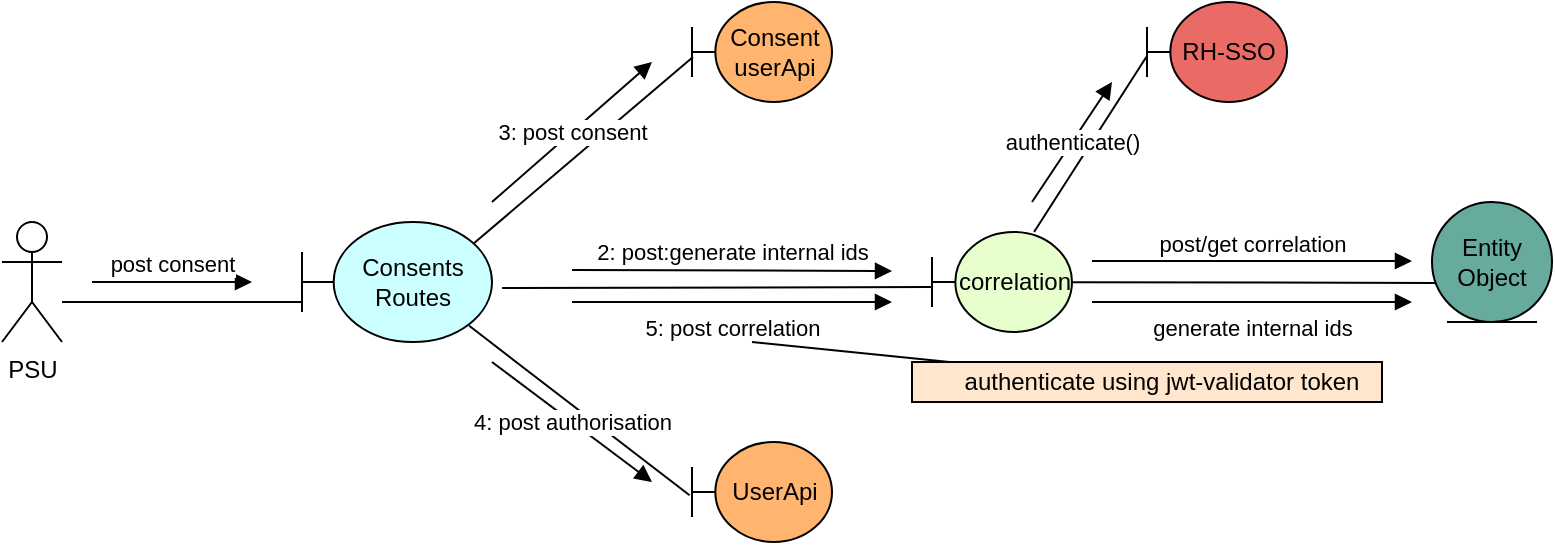 <mxfile version="10.8.0" type="github"><diagram id="684sX0XfvXuVuNEk2pF1" name="Page-1"><mxGraphModel dx="1358" dy="875" grid="1" gridSize="10" guides="1" tooltips="1" connect="1" arrows="1" fold="1" page="1" pageScale="1" pageWidth="850" pageHeight="1100" math="0" shadow="0"><root><mxCell id="0"/><mxCell id="1" parent="0"/><mxCell id="zUb0gYZI1_zbsveK4TQf-42" style="edgeStyle=orthogonalEdgeStyle;rounded=0;orthogonalLoop=1;jettySize=auto;html=1;strokeColor=#000000;endArrow=none;endFill=0;" parent="1" source="zUb0gYZI1_zbsveK4TQf-1" target="zUb0gYZI1_zbsveK4TQf-31" edge="1"><mxGeometry relative="1" as="geometry"><Array as="points"><mxPoint x="110" y="400"/><mxPoint x="110" y="400"/></Array></mxGeometry></mxCell><mxCell id="zUb0gYZI1_zbsveK4TQf-1" value="PSU&lt;br&gt;" style="shape=umlActor;verticalLabelPosition=bottom;labelBackgroundColor=#ffffff;verticalAlign=top;html=1;outlineConnect=0;" parent="1" vertex="1"><mxGeometry x="15" y="360" width="30" height="60" as="geometry"/></mxCell><mxCell id="b8tYHW4TBAF62dfe1MEC-2" style="rounded=0;orthogonalLoop=1;jettySize=auto;html=1;exitX=0.897;exitY=0.188;exitDx=0;exitDy=0;exitPerimeter=0;endArrow=none;endFill=0;entryX=0.007;entryY=0.55;entryDx=0;entryDy=0;entryPerimeter=0;" edge="1" parent="1" source="zUb0gYZI1_zbsveK4TQf-31" target="b8tYHW4TBAF62dfe1MEC-7"><mxGeometry relative="1" as="geometry"><mxPoint x="362.257" y="274.386" as="targetPoint"/></mxGeometry></mxCell><mxCell id="b8tYHW4TBAF62dfe1MEC-10" style="edgeStyle=none;rounded=0;orthogonalLoop=1;jettySize=auto;html=1;entryX=-0.017;entryY=0.533;entryDx=0;entryDy=0;entryPerimeter=0;shadow=0;endArrow=none;endFill=0;strokeColor=#000000;exitX=0.88;exitY=0.865;exitDx=0;exitDy=0;exitPerimeter=0;" edge="1" parent="1" source="zUb0gYZI1_zbsveK4TQf-31" target="b8tYHW4TBAF62dfe1MEC-9"><mxGeometry relative="1" as="geometry"/></mxCell><mxCell id="b8tYHW4TBAF62dfe1MEC-13" style="edgeStyle=none;rounded=0;orthogonalLoop=1;jettySize=auto;html=1;entryX=-0.005;entryY=0.55;entryDx=0;entryDy=0;entryPerimeter=0;shadow=0;endArrow=none;endFill=0;strokeColor=#000000;" edge="1" parent="1" target="b8tYHW4TBAF62dfe1MEC-12"><mxGeometry relative="1" as="geometry"><mxPoint x="265" y="393" as="sourcePoint"/></mxGeometry></mxCell><mxCell id="zUb0gYZI1_zbsveK4TQf-31" value="Consents&lt;br&gt;Routes&lt;br&gt;" style="shape=umlBoundary;whiteSpace=wrap;html=1;fillColor=#CCFFFF;" parent="1" vertex="1"><mxGeometry x="165" y="360" width="95" height="60" as="geometry"/></mxCell><mxCell id="zUb0gYZI1_zbsveK4TQf-38" value="post consent&lt;br&gt;" style="html=1;verticalAlign=bottom;endArrow=block;" parent="1" edge="1"><mxGeometry width="80" relative="1" as="geometry"><mxPoint x="60" y="390" as="sourcePoint"/><mxPoint x="140" y="390" as="targetPoint"/></mxGeometry></mxCell><mxCell id="b8tYHW4TBAF62dfe1MEC-5" value="3: post consent&lt;br&gt;" style="verticalAlign=middle;endArrow=block;shadow=0;strokeColor=#000000;labelBorderColor=none;html=1;horizontal=1;fontStyle=0" edge="1" parent="1"><mxGeometry width="80" relative="1" as="geometry"><mxPoint x="260" y="350" as="sourcePoint"/><mxPoint x="340" y="280" as="targetPoint"/><mxPoint as="offset"/></mxGeometry></mxCell><mxCell id="b8tYHW4TBAF62dfe1MEC-7" value="Consent userApi&lt;br&gt;" style="shape=umlBoundary;whiteSpace=wrap;html=1;fillColor=#FFB570;" vertex="1" parent="1"><mxGeometry x="360" y="250" width="70" height="50" as="geometry"/></mxCell><mxCell id="b8tYHW4TBAF62dfe1MEC-9" value="UserApi&lt;br&gt;" style="shape=umlBoundary;whiteSpace=wrap;html=1;fillColor=#FFB570;" vertex="1" parent="1"><mxGeometry x="360" y="470" width="70" height="50" as="geometry"/></mxCell><mxCell id="b8tYHW4TBAF62dfe1MEC-11" value="4: post authorisation&lt;br&gt;" style="verticalAlign=middle;endArrow=block;shadow=0;strokeColor=#000000;labelBorderColor=none;html=1;horizontal=1;fontStyle=0" edge="1" parent="1"><mxGeometry width="80" relative="1" as="geometry"><mxPoint x="260" y="430" as="sourcePoint"/><mxPoint x="340" y="490" as="targetPoint"/><mxPoint as="offset"/></mxGeometry></mxCell><mxCell id="b8tYHW4TBAF62dfe1MEC-30" style="edgeStyle=none;rounded=0;orthogonalLoop=1;jettySize=auto;html=1;entryX=-0.005;entryY=0.55;entryDx=0;entryDy=0;entryPerimeter=0;shadow=0;endArrow=none;endFill=0;strokeColor=#000000;" edge="1" parent="1" source="b8tYHW4TBAF62dfe1MEC-12" target="b8tYHW4TBAF62dfe1MEC-29"><mxGeometry relative="1" as="geometry"/></mxCell><mxCell id="b8tYHW4TBAF62dfe1MEC-35" style="edgeStyle=none;rounded=0;orthogonalLoop=1;jettySize=auto;html=1;entryX=0.026;entryY=0.674;entryDx=0;entryDy=0;entryPerimeter=0;shadow=0;endArrow=none;endFill=0;strokeColor=#000000;" edge="1" parent="1" source="b8tYHW4TBAF62dfe1MEC-12" target="b8tYHW4TBAF62dfe1MEC-32"><mxGeometry relative="1" as="geometry"/></mxCell><mxCell id="b8tYHW4TBAF62dfe1MEC-12" value="correlation" style="shape=umlBoundary;whiteSpace=wrap;html=1;fillColor=#E6FFCC;" vertex="1" parent="1"><mxGeometry x="480" y="365" width="70" height="50" as="geometry"/></mxCell><mxCell id="b8tYHW4TBAF62dfe1MEC-14" value="5: post correlation&lt;br&gt;" style="html=1;verticalAlign=top;endArrow=block;" edge="1" parent="1"><mxGeometry width="80" relative="1" as="geometry"><mxPoint x="300" y="400" as="sourcePoint"/><mxPoint x="460" y="400" as="targetPoint"/></mxGeometry></mxCell><mxCell id="b8tYHW4TBAF62dfe1MEC-17" value="2: post:generate internal ids&lt;br&gt;" style="html=1;verticalAlign=bottom;endArrow=block;" edge="1" parent="1"><mxGeometry width="80" relative="1" as="geometry"><mxPoint x="300" y="384" as="sourcePoint"/><mxPoint x="460" y="384.5" as="targetPoint"/></mxGeometry></mxCell><mxCell id="b8tYHW4TBAF62dfe1MEC-22" value="" style="group" vertex="1" connectable="0" parent="1"><mxGeometry x="470" y="420" width="235" height="60" as="geometry"/></mxCell><mxCell id="b8tYHW4TBAF62dfe1MEC-23" value="" style="group" vertex="1" connectable="0" parent="b8tYHW4TBAF62dfe1MEC-22"><mxGeometry width="235" height="60" as="geometry"/></mxCell><mxCell id="b8tYHW4TBAF62dfe1MEC-18" value="" style="rounded=0;whiteSpace=wrap;html=1;fillColor=#FFE6CC;" vertex="1" parent="b8tYHW4TBAF62dfe1MEC-23"><mxGeometry y="10" width="235" height="20" as="geometry"/></mxCell><mxCell id="b8tYHW4TBAF62dfe1MEC-20" value="authenticate using jwt-validator token" style="text;html=1;strokeColor=none;fillColor=none;align=center;verticalAlign=middle;whiteSpace=wrap;rounded=0;" vertex="1" parent="b8tYHW4TBAF62dfe1MEC-23"><mxGeometry x="20" y="10" width="210" height="20" as="geometry"/></mxCell><mxCell id="b8tYHW4TBAF62dfe1MEC-28" style="edgeStyle=none;rounded=0;orthogonalLoop=1;jettySize=auto;html=1;shadow=0;endArrow=none;endFill=0;strokeColor=#000000;" edge="1" parent="1" source="b8tYHW4TBAF62dfe1MEC-18"><mxGeometry relative="1" as="geometry"><mxPoint x="390" y="420" as="targetPoint"/></mxGeometry></mxCell><mxCell id="b8tYHW4TBAF62dfe1MEC-29" value="RH-SSO" style="shape=umlBoundary;whiteSpace=wrap;html=1;fillColor=#EA6B66;" vertex="1" parent="1"><mxGeometry x="587.5" y="250" width="70" height="50" as="geometry"/></mxCell><mxCell id="b8tYHW4TBAF62dfe1MEC-31" value="authenticate()&lt;br&gt;" style="verticalAlign=middle;endArrow=block;shadow=0;strokeColor=#000000;labelBorderColor=none;html=1;horizontal=1;fontStyle=0" edge="1" parent="1"><mxGeometry width="80" relative="1" as="geometry"><mxPoint x="530" y="350" as="sourcePoint"/><mxPoint x="570" y="290" as="targetPoint"/><mxPoint as="offset"/></mxGeometry></mxCell><mxCell id="b8tYHW4TBAF62dfe1MEC-32" value="Entity Object" style="ellipse;shape=umlEntity;whiteSpace=wrap;html=1;fillColor=#67AB9F;" vertex="1" parent="1"><mxGeometry x="730" y="350" width="60" height="60" as="geometry"/></mxCell><mxCell id="b8tYHW4TBAF62dfe1MEC-36" value="generate internal ids&lt;br&gt;" style="html=1;verticalAlign=top;endArrow=block;" edge="1" parent="1"><mxGeometry width="80" relative="1" as="geometry"><mxPoint x="560" y="400" as="sourcePoint"/><mxPoint x="720" y="400" as="targetPoint"/></mxGeometry></mxCell><mxCell id="b8tYHW4TBAF62dfe1MEC-37" value="post/get correlation&lt;br&gt;" style="html=1;verticalAlign=bottom;endArrow=block;" edge="1" parent="1"><mxGeometry width="80" relative="1" as="geometry"><mxPoint x="560" y="379.5" as="sourcePoint"/><mxPoint x="720" y="379.5" as="targetPoint"/></mxGeometry></mxCell></root></mxGraphModel></diagram></mxfile>